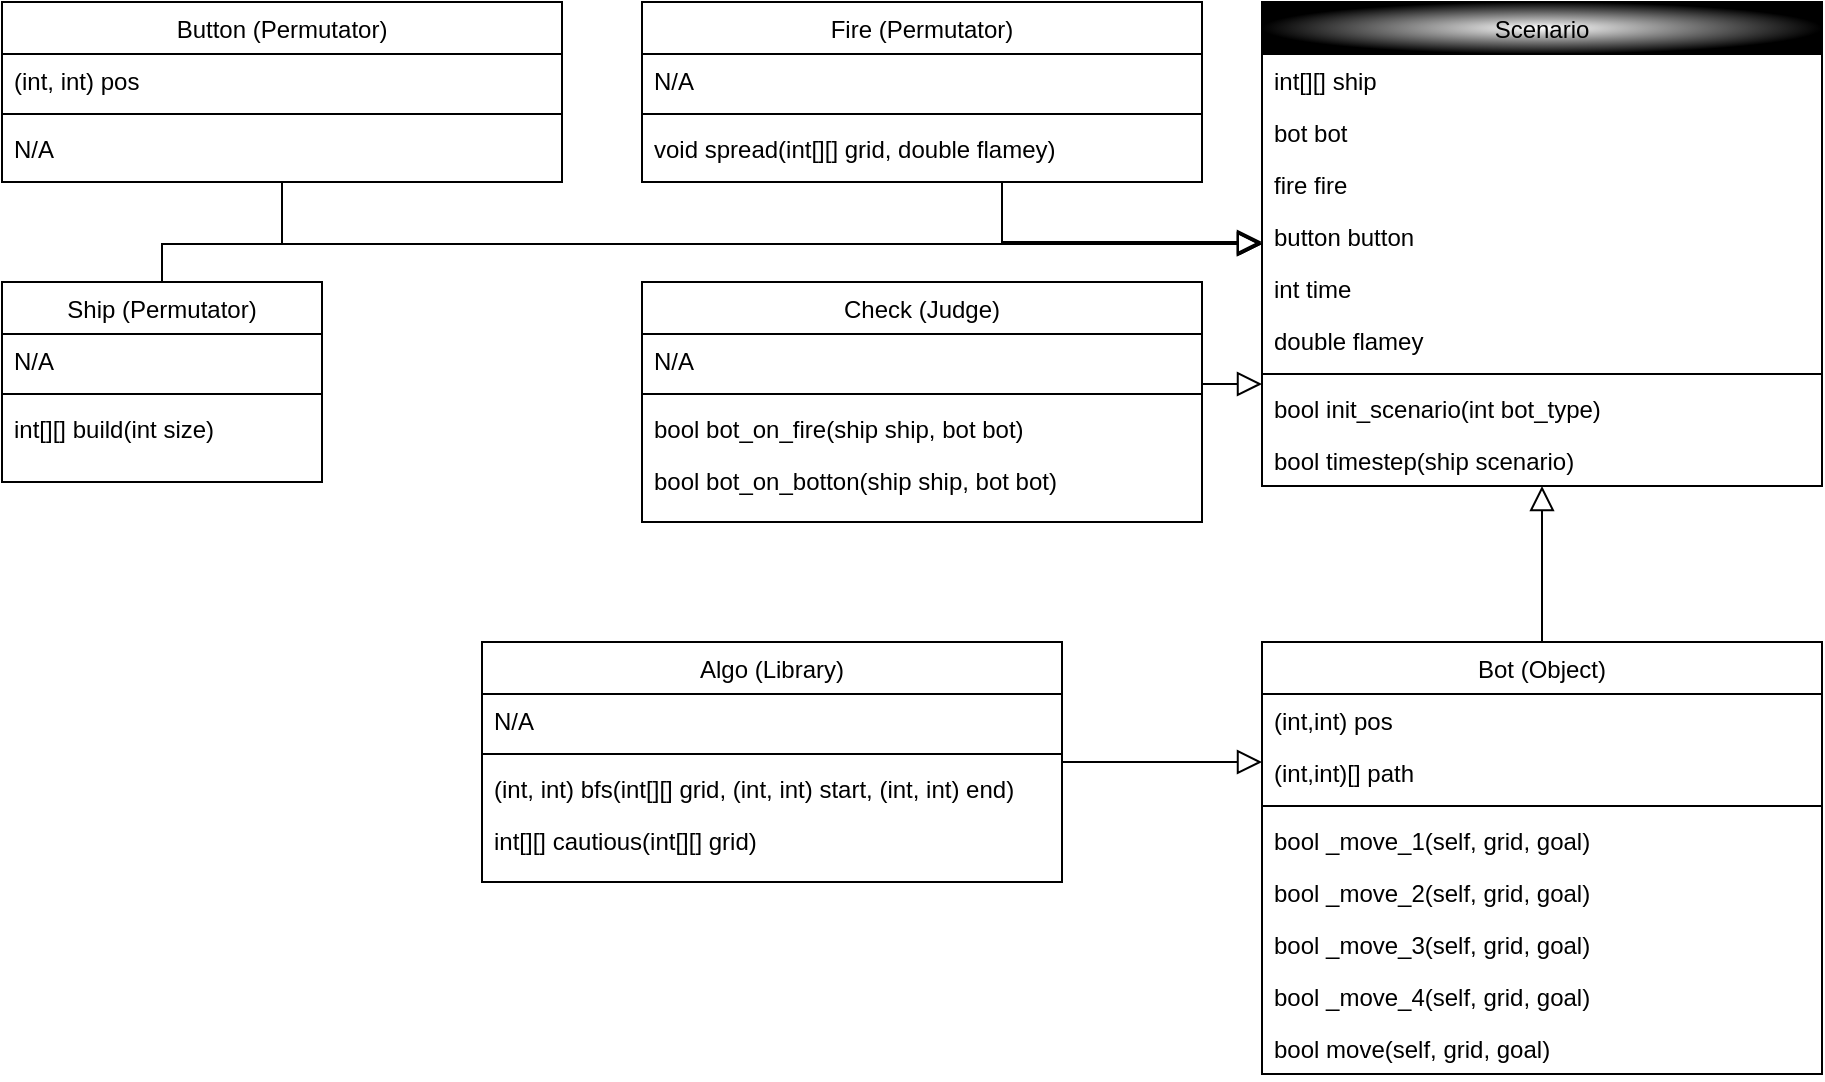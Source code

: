 <mxfile>
    <diagram id="R2lEEEUBdFMjLlhIrx00" name="Page-1">
        <mxGraphModel dx="1118" dy="1162" grid="1" gridSize="10" guides="1" tooltips="1" connect="1" arrows="1" fold="1" page="1" pageScale="1" pageWidth="1100" pageHeight="850" math="0" shadow="0" extFonts="Permanent Marker^https://fonts.googleapis.com/css?family=Permanent+Marker">
            <root>
                <mxCell id="0"/>
                <mxCell id="1" parent="0"/>
                <mxCell id="2" value="Ship (Permutator)" style="swimlane;fontStyle=0;align=center;verticalAlign=top;childLayout=stackLayout;horizontal=1;startSize=26;horizontalStack=0;resizeParent=1;resizeLast=0;collapsible=1;marginBottom=0;rounded=0;shadow=0;strokeWidth=1;" parent="1" vertex="1">
                    <mxGeometry x="160" y="170" width="160" height="100" as="geometry">
                        <mxRectangle x="470" y="226" width="160" height="26" as="alternateBounds"/>
                    </mxGeometry>
                </mxCell>
                <mxCell id="3" value="N/A" style="text;align=left;verticalAlign=top;spacingLeft=4;spacingRight=4;overflow=hidden;rotatable=0;points=[[0,0.5],[1,0.5]];portConstraint=eastwest;" parent="2" vertex="1">
                    <mxGeometry y="26" width="160" height="26" as="geometry"/>
                </mxCell>
                <mxCell id="6" value="" style="line;html=1;strokeWidth=1;align=left;verticalAlign=middle;spacingTop=-1;spacingLeft=3;spacingRight=3;rotatable=0;labelPosition=right;points=[];portConstraint=eastwest;" parent="2" vertex="1">
                    <mxGeometry y="52" width="160" height="8" as="geometry"/>
                </mxCell>
                <mxCell id="7" value="int[][] build(int size)" style="text;align=left;verticalAlign=top;spacingLeft=4;spacingRight=4;overflow=hidden;rotatable=0;points=[[0,0.5],[1,0.5]];portConstraint=eastwest;" parent="2" vertex="1">
                    <mxGeometry y="60" width="160" height="26" as="geometry"/>
                </mxCell>
                <mxCell id="91" value="" style="edgeStyle=elbowEdgeStyle;shape=connector;rounded=0;elbow=vertical;html=1;shadow=0;labelBackgroundColor=default;strokeColor=default;strokeWidth=1;fontFamily=Helvetica;fontSize=11;fontColor=default;startFill=0;endArrow=baseDash;endFill=0;endSize=10;startArrow=block;startSize=10;" parent="1" source="19" target="82" edge="1">
                    <mxGeometry relative="1" as="geometry">
                        <Array as="points">
                            <mxPoint x="660" y="150"/>
                        </Array>
                    </mxGeometry>
                </mxCell>
                <mxCell id="104" value="" style="edgeStyle=elbowEdgeStyle;shape=connector;rounded=0;elbow=vertical;html=1;shadow=0;labelBackgroundColor=default;strokeColor=default;strokeWidth=1;fontFamily=Helvetica;fontSize=11;fontColor=default;startArrow=block;startFill=0;endArrow=baseDash;endFill=0;startSize=10;endSize=10;" parent="1" source="19" target="95" edge="1">
                    <mxGeometry relative="1" as="geometry"/>
                </mxCell>
                <mxCell id="120" value="" style="edgeStyle=elbowEdgeStyle;shape=connector;rounded=0;elbow=vertical;html=1;shadow=0;labelBackgroundColor=default;strokeColor=default;strokeWidth=1;fontFamily=Helvetica;fontSize=11;fontColor=default;startArrow=block;startFill=0;endArrow=baseDash;endFill=0;startSize=10;endSize=10;noJump=0;" parent="1" source="19" target="111" edge="1">
                    <mxGeometry relative="1" as="geometry">
                        <Array as="points">
                            <mxPoint x="560" y="151"/>
                        </Array>
                    </mxGeometry>
                </mxCell>
                <mxCell id="131" value="" style="edgeStyle=elbowEdgeStyle;shape=connector;rounded=0;elbow=vertical;html=1;shadow=0;labelBackgroundColor=default;strokeColor=default;strokeWidth=1;fontFamily=Helvetica;fontSize=11;fontColor=default;startArrow=block;startFill=0;endArrow=baseDash;endFill=0;startSize=10;endSize=10;" parent="1" source="19" target="122" edge="1">
                    <mxGeometry relative="1" as="geometry"/>
                </mxCell>
                <mxCell id="19" value="Scenario" style="swimlane;fontStyle=0;align=center;verticalAlign=top;childLayout=stackLayout;horizontal=1;startSize=26;horizontalStack=0;resizeParent=1;resizeLast=0;collapsible=1;marginBottom=0;rounded=0;shadow=0;strokeWidth=1;gradientColor=default;swimlaneFillColor=none;fillColor=default;gradientDirection=radial;" parent="1" vertex="1">
                    <mxGeometry x="790" y="30" width="280" height="242" as="geometry">
                        <mxRectangle x="550" y="140" width="160" height="26" as="alternateBounds"/>
                    </mxGeometry>
                </mxCell>
                <mxCell id="20" value="int[][] ship" style="text;align=left;verticalAlign=top;spacingLeft=4;spacingRight=4;overflow=hidden;rotatable=0;points=[[0,0.5],[1,0.5]];portConstraint=eastwest;" parent="19" vertex="1">
                    <mxGeometry y="26" width="280" height="26" as="geometry"/>
                </mxCell>
                <mxCell id="21" value="bot bot" style="text;align=left;verticalAlign=top;spacingLeft=4;spacingRight=4;overflow=hidden;rotatable=0;points=[[0,0.5],[1,0.5]];portConstraint=eastwest;rounded=0;shadow=0;html=0;" parent="19" vertex="1">
                    <mxGeometry y="52" width="280" height="26" as="geometry"/>
                </mxCell>
                <mxCell id="79" value="fire fire" style="text;align=left;verticalAlign=top;spacingLeft=4;spacingRight=4;overflow=hidden;rotatable=0;points=[[0,0.5],[1,0.5]];portConstraint=eastwest;rounded=0;shadow=0;html=0;" parent="19" vertex="1">
                    <mxGeometry y="78" width="280" height="26" as="geometry"/>
                </mxCell>
                <mxCell id="80" value="button button" style="text;align=left;verticalAlign=top;spacingLeft=4;spacingRight=4;overflow=hidden;rotatable=0;points=[[0,0.5],[1,0.5]];portConstraint=eastwest;rounded=0;shadow=0;html=0;" parent="19" vertex="1">
                    <mxGeometry y="104" width="280" height="26" as="geometry"/>
                </mxCell>
                <mxCell id="153" value="int time" style="text;align=left;verticalAlign=top;spacingLeft=4;spacingRight=4;overflow=hidden;rotatable=0;points=[[0,0.5],[1,0.5]];portConstraint=eastwest;rounded=0;shadow=0;html=0;" vertex="1" parent="19">
                    <mxGeometry y="130" width="280" height="26" as="geometry"/>
                </mxCell>
                <mxCell id="81" value="double flamey" style="text;align=left;verticalAlign=top;spacingLeft=4;spacingRight=4;overflow=hidden;rotatable=0;points=[[0,0.5],[1,0.5]];portConstraint=eastwest;rounded=0;shadow=0;html=0;" parent="19" vertex="1">
                    <mxGeometry y="156" width="280" height="26" as="geometry"/>
                </mxCell>
                <mxCell id="25" value="" style="line;html=1;strokeWidth=1;align=left;verticalAlign=middle;spacingTop=-1;spacingLeft=3;spacingRight=3;rotatable=0;labelPosition=right;points=[];portConstraint=eastwest;" parent="19" vertex="1">
                    <mxGeometry y="182" width="280" height="8" as="geometry"/>
                </mxCell>
                <mxCell id="78" value="bool init_scenario(int bot_type)" style="text;align=left;verticalAlign=top;spacingLeft=4;spacingRight=4;overflow=hidden;rotatable=0;points=[[0,0.5],[1,0.5]];portConstraint=eastwest;" parent="19" vertex="1">
                    <mxGeometry y="190" width="280" height="26" as="geometry"/>
                </mxCell>
                <mxCell id="26" value="bool timestep(ship scenario)" style="text;align=left;verticalAlign=top;spacingLeft=4;spacingRight=4;overflow=hidden;rotatable=0;points=[[0,0.5],[1,0.5]];portConstraint=eastwest;" parent="19" vertex="1">
                    <mxGeometry y="216" width="280" height="26" as="geometry"/>
                </mxCell>
                <mxCell id="28" value="" style="endArrow=block;shadow=0;strokeWidth=1;rounded=0;endFill=0;edgeStyle=elbowEdgeStyle;elbow=vertical;startFill=1;endSize=10;" parent="1" source="2" target="19" edge="1">
                    <mxGeometry x="0.5" y="41" relative="1" as="geometry">
                        <mxPoint x="280" y="92" as="sourcePoint"/>
                        <mxPoint x="440" y="92" as="targetPoint"/>
                        <mxPoint x="-40" y="32" as="offset"/>
                        <Array as="points">
                            <mxPoint x="470" y="151"/>
                        </Array>
                    </mxGeometry>
                </mxCell>
                <mxCell id="82" value="Fire (Permutator)" style="swimlane;fontStyle=0;align=center;verticalAlign=top;childLayout=stackLayout;horizontal=1;startSize=26;horizontalStack=0;resizeParent=1;resizeLast=0;collapsible=1;marginBottom=0;rounded=0;shadow=0;strokeWidth=1;" parent="1" vertex="1">
                    <mxGeometry x="480" y="30" width="280" height="90" as="geometry">
                        <mxRectangle x="550" y="140" width="160" height="26" as="alternateBounds"/>
                    </mxGeometry>
                </mxCell>
                <mxCell id="83" value="N/A" style="text;align=left;verticalAlign=top;spacingLeft=4;spacingRight=4;overflow=hidden;rotatable=0;points=[[0,0.5],[1,0.5]];portConstraint=eastwest;" parent="82" vertex="1">
                    <mxGeometry y="26" width="280" height="26" as="geometry"/>
                </mxCell>
                <mxCell id="88" value="" style="line;html=1;strokeWidth=1;align=left;verticalAlign=middle;spacingTop=-1;spacingLeft=3;spacingRight=3;rotatable=0;labelPosition=right;points=[];portConstraint=eastwest;" parent="82" vertex="1">
                    <mxGeometry y="52" width="280" height="8" as="geometry"/>
                </mxCell>
                <mxCell id="89" value="void spread(int[][] grid, double flamey)" style="text;align=left;verticalAlign=top;spacingLeft=4;spacingRight=4;overflow=hidden;rotatable=0;points=[[0,0.5],[1,0.5]];portConstraint=eastwest;" parent="82" vertex="1">
                    <mxGeometry y="60" width="280" height="26" as="geometry"/>
                </mxCell>
                <mxCell id="148" value="" style="edgeStyle=elbowEdgeStyle;shape=connector;rounded=0;elbow=vertical;html=1;shadow=0;labelBackgroundColor=default;strokeColor=default;strokeWidth=1;fontFamily=Helvetica;fontSize=11;fontColor=default;startArrow=block;startFill=0;endArrow=baseDash;endFill=0;startSize=10;endSize=10;" parent="1" source="95" target="140" edge="1">
                    <mxGeometry relative="1" as="geometry"/>
                </mxCell>
                <mxCell id="95" value="Bot (Object)" style="swimlane;fontStyle=0;align=center;verticalAlign=top;childLayout=stackLayout;horizontal=1;startSize=26;horizontalStack=0;resizeParent=1;resizeLast=0;collapsible=1;marginBottom=0;rounded=0;shadow=0;strokeWidth=1;" parent="1" vertex="1">
                    <mxGeometry x="790" y="350" width="280" height="216" as="geometry">
                        <mxRectangle x="550" y="140" width="160" height="26" as="alternateBounds"/>
                    </mxGeometry>
                </mxCell>
                <mxCell id="159" value="(int,int) pos" style="text;align=left;verticalAlign=top;spacingLeft=4;spacingRight=4;overflow=hidden;rotatable=0;points=[[0,0.5],[1,0.5]];portConstraint=eastwest;" vertex="1" parent="95">
                    <mxGeometry y="26" width="280" height="26" as="geometry"/>
                </mxCell>
                <mxCell id="105" value="(int,int)[] path" style="text;align=left;verticalAlign=top;spacingLeft=4;spacingRight=4;overflow=hidden;rotatable=0;points=[[0,0.5],[1,0.5]];portConstraint=eastwest;" parent="95" vertex="1">
                    <mxGeometry y="52" width="280" height="26" as="geometry"/>
                </mxCell>
                <mxCell id="101" value="" style="line;html=1;strokeWidth=1;align=left;verticalAlign=middle;spacingTop=-1;spacingLeft=3;spacingRight=3;rotatable=0;labelPosition=right;points=[];portConstraint=eastwest;" parent="95" vertex="1">
                    <mxGeometry y="78" width="280" height="8" as="geometry"/>
                </mxCell>
                <mxCell id="106" value="bool _move_1(self, grid, goal)" style="text;align=left;verticalAlign=top;spacingLeft=4;spacingRight=4;overflow=hidden;rotatable=0;points=[[0,0.5],[1,0.5]];portConstraint=eastwest;" parent="95" vertex="1">
                    <mxGeometry y="86" width="280" height="26" as="geometry"/>
                </mxCell>
                <mxCell id="107" value="bool _move_2(self, grid, goal)" style="text;align=left;verticalAlign=top;spacingLeft=4;spacingRight=4;overflow=hidden;rotatable=0;points=[[0,0.5],[1,0.5]];portConstraint=eastwest;" parent="95" vertex="1">
                    <mxGeometry y="112" width="280" height="26" as="geometry"/>
                </mxCell>
                <mxCell id="110" value="bool _move_3(self, grid, goal)" style="text;align=left;verticalAlign=top;spacingLeft=4;spacingRight=4;overflow=hidden;rotatable=0;points=[[0,0.5],[1,0.5]];portConstraint=eastwest;" parent="95" vertex="1">
                    <mxGeometry y="138" width="280" height="26" as="geometry"/>
                </mxCell>
                <mxCell id="103" value="bool _move_4(self, grid, goal)" style="text;align=left;verticalAlign=top;spacingLeft=4;spacingRight=4;overflow=hidden;rotatable=0;points=[[0,0.5],[1,0.5]];portConstraint=eastwest;" parent="95" vertex="1">
                    <mxGeometry y="164" width="280" height="26" as="geometry"/>
                </mxCell>
                <mxCell id="96" value="bool move(self, grid, goal)" style="text;align=left;verticalAlign=top;spacingLeft=4;spacingRight=4;overflow=hidden;rotatable=0;points=[[0,0.5],[1,0.5]];portConstraint=eastwest;" parent="95" vertex="1">
                    <mxGeometry y="190" width="280" height="26" as="geometry"/>
                </mxCell>
                <mxCell id="111" value="Button (Permutator)" style="swimlane;fontStyle=0;align=center;verticalAlign=top;childLayout=stackLayout;horizontal=1;startSize=26;horizontalStack=0;resizeParent=1;resizeLast=0;collapsible=1;marginBottom=0;rounded=0;shadow=0;strokeWidth=1;" parent="1" vertex="1">
                    <mxGeometry x="160" y="30" width="280" height="90" as="geometry">
                        <mxRectangle x="550" y="140" width="160" height="26" as="alternateBounds"/>
                    </mxGeometry>
                </mxCell>
                <mxCell id="112" value="(int, int) pos" style="text;align=left;verticalAlign=top;spacingLeft=4;spacingRight=4;overflow=hidden;rotatable=0;points=[[0,0.5],[1,0.5]];portConstraint=eastwest;" parent="111" vertex="1">
                    <mxGeometry y="26" width="280" height="26" as="geometry"/>
                </mxCell>
                <mxCell id="117" value="" style="line;html=1;strokeWidth=1;align=left;verticalAlign=middle;spacingTop=-1;spacingLeft=3;spacingRight=3;rotatable=0;labelPosition=right;points=[];portConstraint=eastwest;" parent="111" vertex="1">
                    <mxGeometry y="52" width="280" height="8" as="geometry"/>
                </mxCell>
                <mxCell id="118" value="N/A" style="text;align=left;verticalAlign=top;spacingLeft=4;spacingRight=4;overflow=hidden;rotatable=0;points=[[0,0.5],[1,0.5]];portConstraint=eastwest;" parent="111" vertex="1">
                    <mxGeometry y="60" width="280" height="26" as="geometry"/>
                </mxCell>
                <mxCell id="122" value="Check (Judge)" style="swimlane;fontStyle=0;align=center;verticalAlign=top;childLayout=stackLayout;horizontal=1;startSize=26;horizontalStack=0;resizeParent=1;resizeLast=0;collapsible=1;marginBottom=0;rounded=0;shadow=0;strokeWidth=1;" parent="1" vertex="1">
                    <mxGeometry x="480" y="170" width="280" height="120" as="geometry">
                        <mxRectangle x="550" y="140" width="160" height="26" as="alternateBounds"/>
                    </mxGeometry>
                </mxCell>
                <mxCell id="127" value="N/A" style="text;align=left;verticalAlign=top;spacingLeft=4;spacingRight=4;overflow=hidden;rotatable=0;points=[[0,0.5],[1,0.5]];portConstraint=eastwest;rounded=0;shadow=0;html=0;" parent="122" vertex="1">
                    <mxGeometry y="26" width="280" height="26" as="geometry"/>
                </mxCell>
                <mxCell id="128" value="" style="line;html=1;strokeWidth=1;align=left;verticalAlign=middle;spacingTop=-1;spacingLeft=3;spacingRight=3;rotatable=0;labelPosition=right;points=[];portConstraint=eastwest;" parent="122" vertex="1">
                    <mxGeometry y="52" width="280" height="8" as="geometry"/>
                </mxCell>
                <mxCell id="129" value="bool bot_on_fire(ship ship, bot bot)" style="text;align=left;verticalAlign=top;spacingLeft=4;spacingRight=4;overflow=hidden;rotatable=0;points=[[0,0.5],[1,0.5]];portConstraint=eastwest;" parent="122" vertex="1">
                    <mxGeometry y="60" width="280" height="26" as="geometry"/>
                </mxCell>
                <mxCell id="130" value="bool bot_on_botton(ship ship, bot bot)" style="text;align=left;verticalAlign=top;spacingLeft=4;spacingRight=4;overflow=hidden;rotatable=0;points=[[0,0.5],[1,0.5]];portConstraint=eastwest;" parent="122" vertex="1">
                    <mxGeometry y="86" width="280" height="26" as="geometry"/>
                </mxCell>
                <mxCell id="140" value="Algo (Library)" style="swimlane;fontStyle=0;align=center;verticalAlign=top;childLayout=stackLayout;horizontal=1;startSize=26;horizontalStack=0;resizeParent=1;resizeLast=0;collapsible=1;marginBottom=0;rounded=0;shadow=0;strokeWidth=1;" parent="1" vertex="1">
                    <mxGeometry x="400" y="350" width="290" height="120" as="geometry">
                        <mxRectangle x="550" y="140" width="160" height="26" as="alternateBounds"/>
                    </mxGeometry>
                </mxCell>
                <mxCell id="141" value="N/A" style="text;align=left;verticalAlign=top;spacingLeft=4;spacingRight=4;overflow=hidden;rotatable=0;points=[[0,0.5],[1,0.5]];portConstraint=eastwest;" parent="140" vertex="1">
                    <mxGeometry y="26" width="290" height="26" as="geometry"/>
                </mxCell>
                <mxCell id="142" value="" style="line;html=1;strokeWidth=1;align=left;verticalAlign=middle;spacingTop=-1;spacingLeft=3;spacingRight=3;rotatable=0;labelPosition=right;points=[];portConstraint=eastwest;" parent="140" vertex="1">
                    <mxGeometry y="52" width="290" height="8" as="geometry"/>
                </mxCell>
                <mxCell id="149" value="(int, int) bfs(int[][] grid, (int, int) start, (int, int) end)" style="text;align=left;verticalAlign=top;spacingLeft=4;spacingRight=4;overflow=hidden;rotatable=0;points=[[0,0.5],[1,0.5]];portConstraint=eastwest;" parent="140" vertex="1">
                    <mxGeometry y="60" width="290" height="26" as="geometry"/>
                </mxCell>
                <mxCell id="150" value="int[][] cautious(int[][] grid)" style="text;align=left;verticalAlign=top;spacingLeft=4;spacingRight=4;overflow=hidden;rotatable=0;points=[[0,0.5],[1,0.5]];portConstraint=eastwest;" parent="140" vertex="1">
                    <mxGeometry y="86" width="290" height="26" as="geometry"/>
                </mxCell>
            </root>
        </mxGraphModel>
    </diagram>
</mxfile>